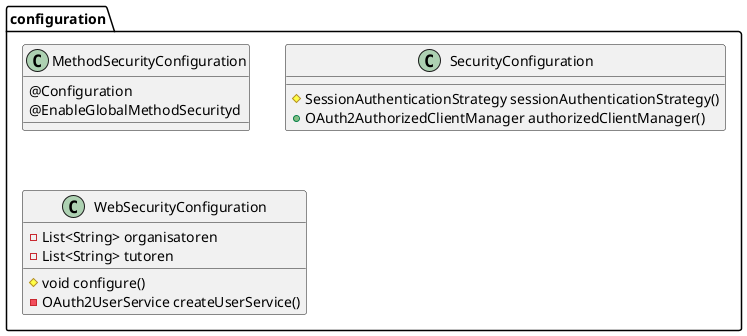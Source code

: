 @startuml

package configuration {
    class MethodSecurityConfiguration {
      @Configuration
      @EnableGlobalMethodSecurityd
    }

    class SecurityConfiguration {
      # SessionAuthenticationStrategy sessionAuthenticationStrategy()
      + OAuth2AuthorizedClientManager authorizedClientManager()
    }

    class WebSecurityConfiguration {
      - List<String> organisatoren
      - List<String> tutoren
      # void configure()
      - OAuth2UserService createUserService()
    }
}

@enduml
